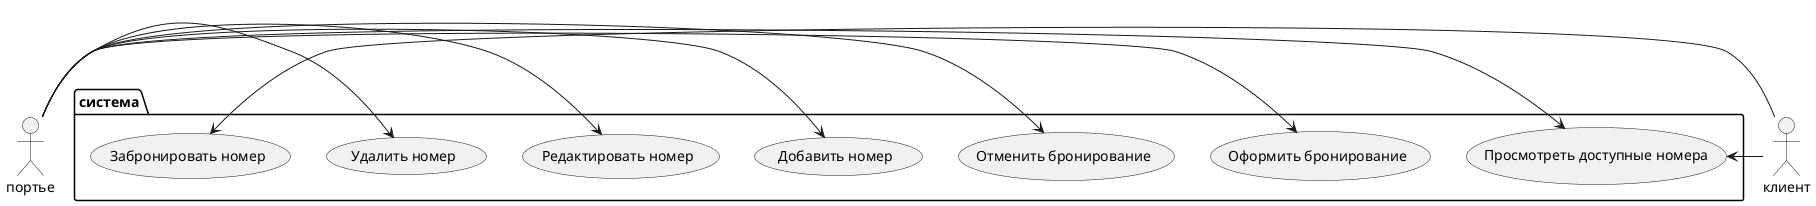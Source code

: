 @startuml
package "система" {
usecase "Просмотреть доступные номера"
usecase "Оформить бронирование"
usecase "Отменить бронирование"
usecase "Добавить номер"
usecase "Редактировать номер"
usecase "Удалить номер"
usecase "Забронировать номер"
}
портье -> (Просмотреть доступные номера)
клиент -> (Просмотреть доступные номера)
портье -> (Оформить бронирование)
портье -> (Отменить бронирование)
портье -> (Добавить номер)
портье -> (Редактировать номер)
портье -> (Удалить номер)
клиент -> (Забронировать номер)
@enduml